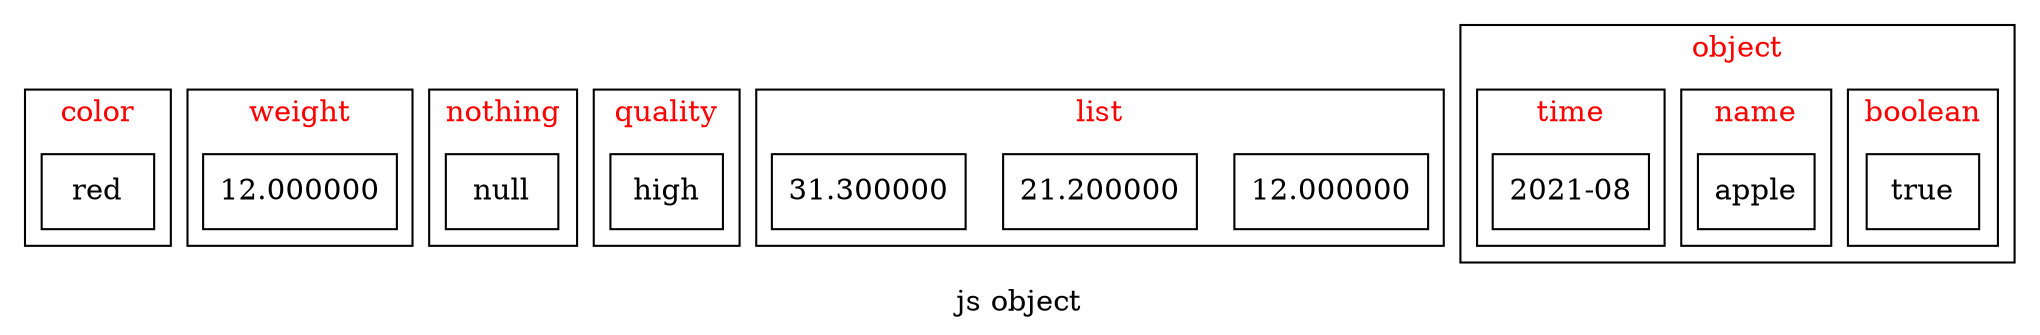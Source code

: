 graph {node [shape="box"]
compound = true
label = "js object"
subgraph cluster0{
label = <<FONT COLOR="red">color</FONT>>
0 [label="red"]
}
subgraph cluster1{
label = <<FONT COLOR="red">weight</FONT>>
1 [label="12.000000"]
}
subgraph cluster2{
label = <<FONT COLOR="red">nothing</FONT>>
2 [label="null"]
}
subgraph cluster3{
label = <<FONT COLOR="red">quality</FONT>>
3 [label="high"]
}
subgraph cluster4{
label = <<FONT COLOR="red">list</FONT>>
4 [label="12.000000"]
5 [label="21.200000"]
6 [label="31.300000"]
}
subgraph cluster5{
label = <<FONT COLOR="red">object</FONT>>
subgraph cluster6{
label = <<FONT COLOR="red">boolean</FONT>>
7 [label="true"]
}
subgraph cluster7{
label = <<FONT COLOR="red">name</FONT>>
8 [label="apple"]
}
subgraph cluster8{
label = <<FONT COLOR="red">time</FONT>>
9 [label="2021-08"]
}
}
}